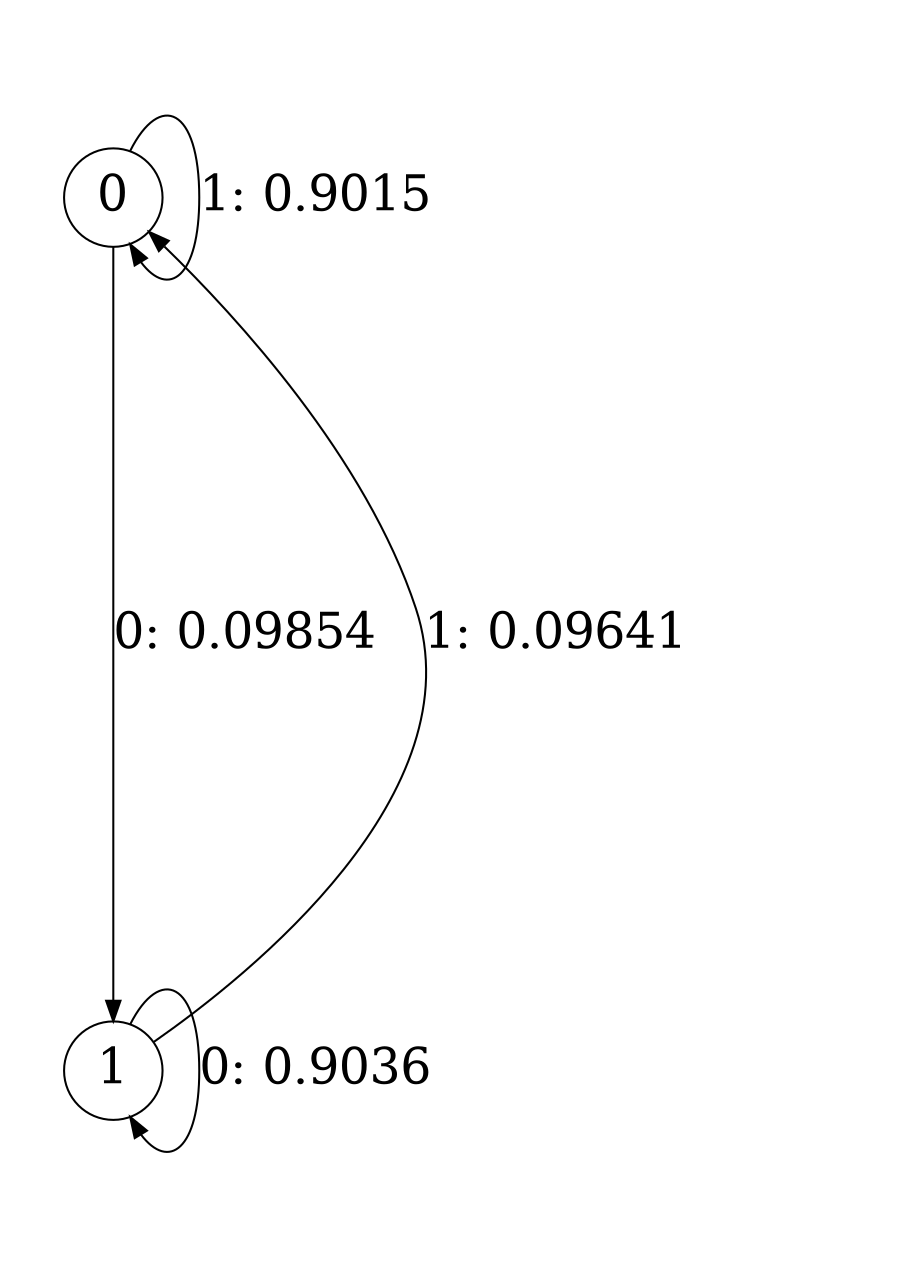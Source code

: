 digraph "ch2_face_source_L1" {
size = "6,8.5";
ratio = "fill";
node [shape = circle];
node [fontsize = 24];
edge [fontsize = 24];
0 -> 1 [label = "0: 0.09854  "];
0 -> 0 [label = "1: 0.9015   "];
1 -> 1 [label = "0: 0.9036   "];
1 -> 0 [label = "1: 0.09641  "];
}
